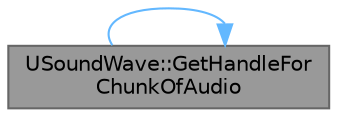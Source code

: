 digraph "USoundWave::GetHandleForChunkOfAudio"
{
 // INTERACTIVE_SVG=YES
 // LATEX_PDF_SIZE
  bgcolor="transparent";
  edge [fontname=Helvetica,fontsize=10,labelfontname=Helvetica,labelfontsize=10];
  node [fontname=Helvetica,fontsize=10,shape=box,height=0.2,width=0.4];
  rankdir="LR";
  Node1 [id="Node000001",label="USoundWave::GetHandleFor\lChunkOfAudio",height=0.2,width=0.4,color="gray40", fillcolor="grey60", style="filled", fontcolor="black",tooltip="If stream caching is enabled, allows the user to retain a strong handle to the first chunk of audio i..."];
  Node1 -> Node1 [id="edge1_Node000001_Node000001",color="steelblue1",style="solid",tooltip=" "];
}
